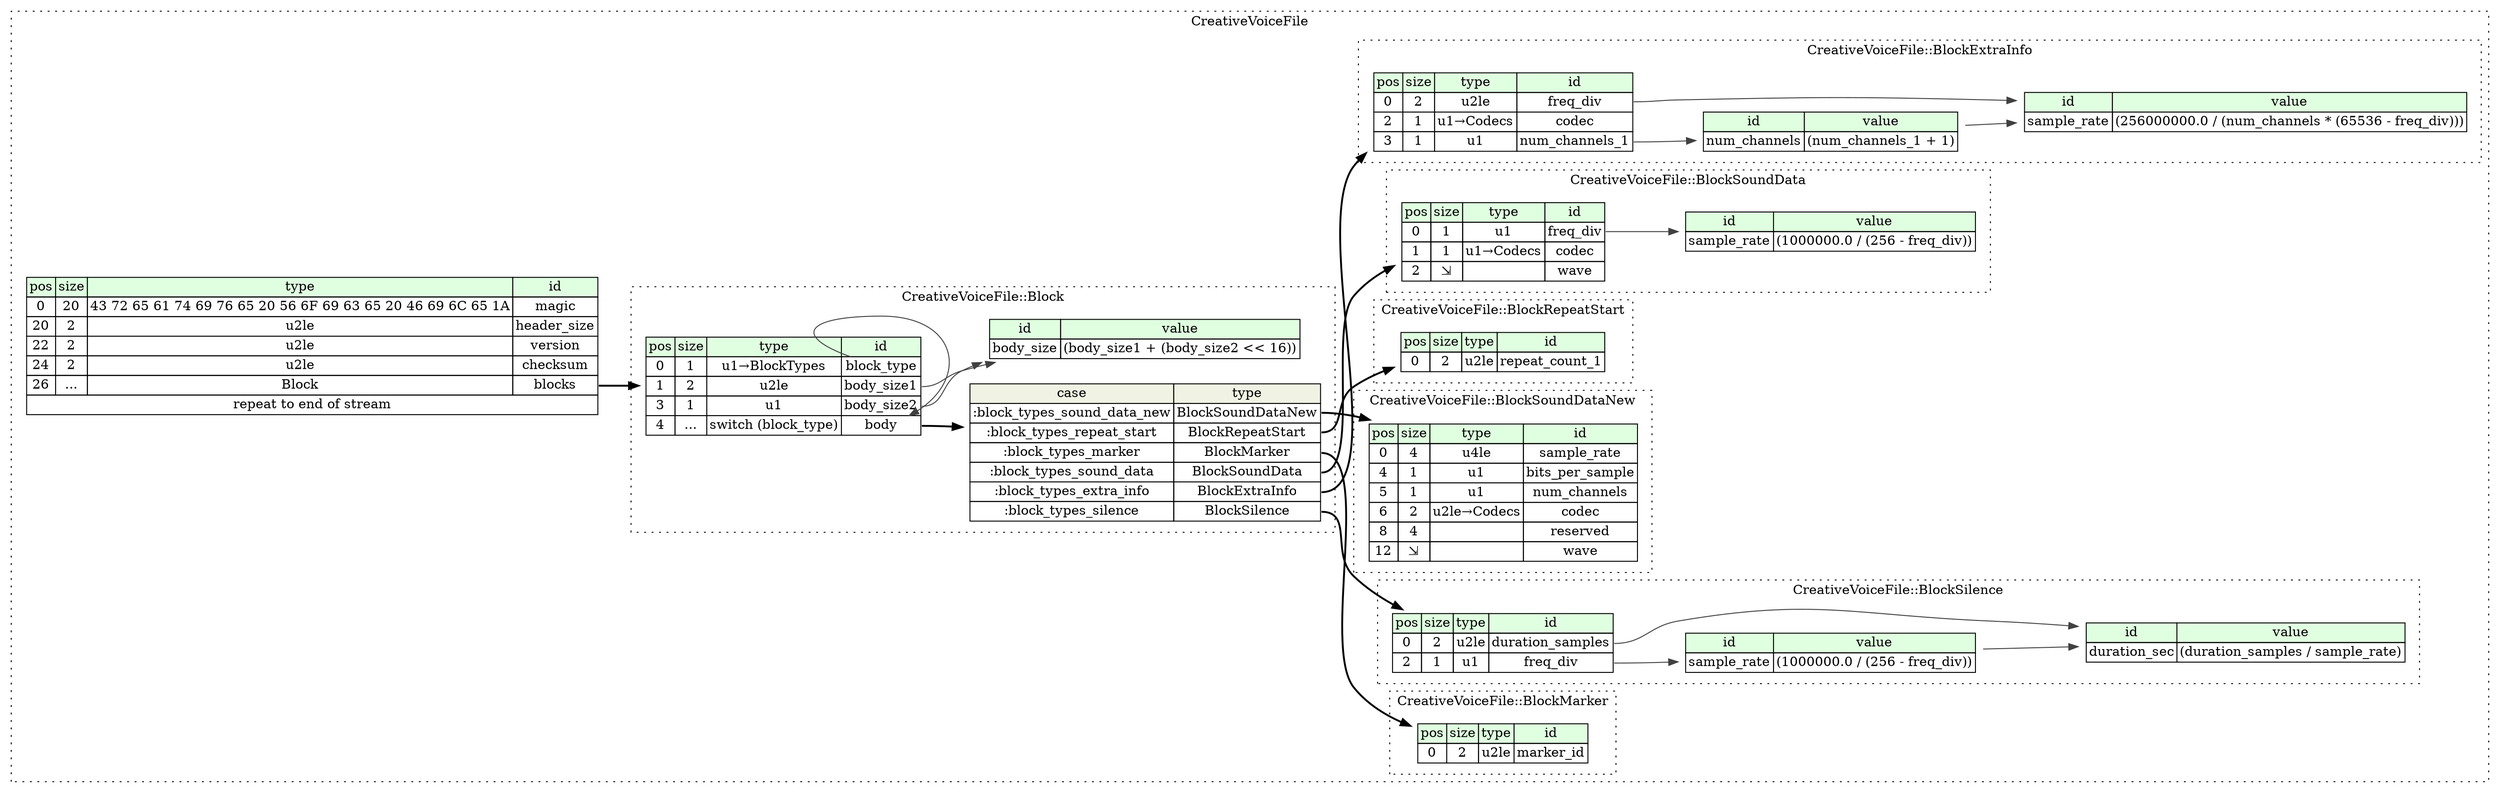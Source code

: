 digraph {
	rankdir=LR;
	node [shape=plaintext];
	subgraph cluster__creative_voice_file {
		label="CreativeVoiceFile";
		graph[style=dotted];

		creative_voice_file__seq [label=<<TABLE BORDER="0" CELLBORDER="1" CELLSPACING="0">
			<TR><TD BGCOLOR="#E0FFE0">pos</TD><TD BGCOLOR="#E0FFE0">size</TD><TD BGCOLOR="#E0FFE0">type</TD><TD BGCOLOR="#E0FFE0">id</TD></TR>
			<TR><TD PORT="magic_pos">0</TD><TD PORT="magic_size">20</TD><TD>43 72 65 61 74 69 76 65 20 56 6F 69 63 65 20 46 69 6C 65 1A</TD><TD PORT="magic_type">magic</TD></TR>
			<TR><TD PORT="header_size_pos">20</TD><TD PORT="header_size_size">2</TD><TD>u2le</TD><TD PORT="header_size_type">header_size</TD></TR>
			<TR><TD PORT="version_pos">22</TD><TD PORT="version_size">2</TD><TD>u2le</TD><TD PORT="version_type">version</TD></TR>
			<TR><TD PORT="checksum_pos">24</TD><TD PORT="checksum_size">2</TD><TD>u2le</TD><TD PORT="checksum_type">checksum</TD></TR>
			<TR><TD PORT="blocks_pos">26</TD><TD PORT="blocks_size">...</TD><TD>Block</TD><TD PORT="blocks_type">blocks</TD></TR>
			<TR><TD COLSPAN="4" PORT="blocks__repeat">repeat to end of stream</TD></TR>
		</TABLE>>];
		subgraph cluster__block_marker {
			label="CreativeVoiceFile::BlockMarker";
			graph[style=dotted];

			block_marker__seq [label=<<TABLE BORDER="0" CELLBORDER="1" CELLSPACING="0">
				<TR><TD BGCOLOR="#E0FFE0">pos</TD><TD BGCOLOR="#E0FFE0">size</TD><TD BGCOLOR="#E0FFE0">type</TD><TD BGCOLOR="#E0FFE0">id</TD></TR>
				<TR><TD PORT="marker_id_pos">0</TD><TD PORT="marker_id_size">2</TD><TD>u2le</TD><TD PORT="marker_id_type">marker_id</TD></TR>
			</TABLE>>];
		}
		subgraph cluster__block_silence {
			label="CreativeVoiceFile::BlockSilence";
			graph[style=dotted];

			block_silence__seq [label=<<TABLE BORDER="0" CELLBORDER="1" CELLSPACING="0">
				<TR><TD BGCOLOR="#E0FFE0">pos</TD><TD BGCOLOR="#E0FFE0">size</TD><TD BGCOLOR="#E0FFE0">type</TD><TD BGCOLOR="#E0FFE0">id</TD></TR>
				<TR><TD PORT="duration_samples_pos">0</TD><TD PORT="duration_samples_size">2</TD><TD>u2le</TD><TD PORT="duration_samples_type">duration_samples</TD></TR>
				<TR><TD PORT="freq_div_pos">2</TD><TD PORT="freq_div_size">1</TD><TD>u1</TD><TD PORT="freq_div_type">freq_div</TD></TR>
			</TABLE>>];
			block_silence__inst__sample_rate [label=<<TABLE BORDER="0" CELLBORDER="1" CELLSPACING="0">
				<TR><TD BGCOLOR="#E0FFE0">id</TD><TD BGCOLOR="#E0FFE0">value</TD></TR>
				<TR><TD>sample_rate</TD><TD>(1000000.0 / (256 - freq_div))</TD></TR>
			</TABLE>>];
			block_silence__inst__duration_sec [label=<<TABLE BORDER="0" CELLBORDER="1" CELLSPACING="0">
				<TR><TD BGCOLOR="#E0FFE0">id</TD><TD BGCOLOR="#E0FFE0">value</TD></TR>
				<TR><TD>duration_sec</TD><TD>(duration_samples / sample_rate)</TD></TR>
			</TABLE>>];
		}
		subgraph cluster__block_sound_data_new {
			label="CreativeVoiceFile::BlockSoundDataNew";
			graph[style=dotted];

			block_sound_data_new__seq [label=<<TABLE BORDER="0" CELLBORDER="1" CELLSPACING="0">
				<TR><TD BGCOLOR="#E0FFE0">pos</TD><TD BGCOLOR="#E0FFE0">size</TD><TD BGCOLOR="#E0FFE0">type</TD><TD BGCOLOR="#E0FFE0">id</TD></TR>
				<TR><TD PORT="sample_rate_pos">0</TD><TD PORT="sample_rate_size">4</TD><TD>u4le</TD><TD PORT="sample_rate_type">sample_rate</TD></TR>
				<TR><TD PORT="bits_per_sample_pos">4</TD><TD PORT="bits_per_sample_size">1</TD><TD>u1</TD><TD PORT="bits_per_sample_type">bits_per_sample</TD></TR>
				<TR><TD PORT="num_channels_pos">5</TD><TD PORT="num_channels_size">1</TD><TD>u1</TD><TD PORT="num_channels_type">num_channels</TD></TR>
				<TR><TD PORT="codec_pos">6</TD><TD PORT="codec_size">2</TD><TD>u2le→Codecs</TD><TD PORT="codec_type">codec</TD></TR>
				<TR><TD PORT="reserved_pos">8</TD><TD PORT="reserved_size">4</TD><TD></TD><TD PORT="reserved_type">reserved</TD></TR>
				<TR><TD PORT="wave_pos">12</TD><TD PORT="wave_size">⇲</TD><TD></TD><TD PORT="wave_type">wave</TD></TR>
			</TABLE>>];
		}
		subgraph cluster__block {
			label="CreativeVoiceFile::Block";
			graph[style=dotted];

			block__seq [label=<<TABLE BORDER="0" CELLBORDER="1" CELLSPACING="0">
				<TR><TD BGCOLOR="#E0FFE0">pos</TD><TD BGCOLOR="#E0FFE0">size</TD><TD BGCOLOR="#E0FFE0">type</TD><TD BGCOLOR="#E0FFE0">id</TD></TR>
				<TR><TD PORT="block_type_pos">0</TD><TD PORT="block_type_size">1</TD><TD>u1→BlockTypes</TD><TD PORT="block_type_type">block_type</TD></TR>
				<TR><TD PORT="body_size1_pos">1</TD><TD PORT="body_size1_size">2</TD><TD>u2le</TD><TD PORT="body_size1_type">body_size1</TD></TR>
				<TR><TD PORT="body_size2_pos">3</TD><TD PORT="body_size2_size">1</TD><TD>u1</TD><TD PORT="body_size2_type">body_size2</TD></TR>
				<TR><TD PORT="body_pos">4</TD><TD PORT="body_size">...</TD><TD>switch (block_type)</TD><TD PORT="body_type">body</TD></TR>
			</TABLE>>];
			block__inst__body_size [label=<<TABLE BORDER="0" CELLBORDER="1" CELLSPACING="0">
				<TR><TD BGCOLOR="#E0FFE0">id</TD><TD BGCOLOR="#E0FFE0">value</TD></TR>
				<TR><TD>body_size</TD><TD>(body_size1 + (body_size2 &lt;&lt; 16))</TD></TR>
			</TABLE>>];
block__seq_body_switch [label=<<TABLE BORDER="0" CELLBORDER="1" CELLSPACING="0">
	<TR><TD BGCOLOR="#F0F2E4">case</TD><TD BGCOLOR="#F0F2E4">type</TD></TR>
	<TR><TD>:block_types_sound_data_new</TD><TD PORT="case0">BlockSoundDataNew</TD></TR>
	<TR><TD>:block_types_repeat_start</TD><TD PORT="case1">BlockRepeatStart</TD></TR>
	<TR><TD>:block_types_marker</TD><TD PORT="case2">BlockMarker</TD></TR>
	<TR><TD>:block_types_sound_data</TD><TD PORT="case3">BlockSoundData</TD></TR>
	<TR><TD>:block_types_extra_info</TD><TD PORT="case4">BlockExtraInfo</TD></TR>
	<TR><TD>:block_types_silence</TD><TD PORT="case5">BlockSilence</TD></TR>
</TABLE>>];
		}
		subgraph cluster__block_repeat_start {
			label="CreativeVoiceFile::BlockRepeatStart";
			graph[style=dotted];

			block_repeat_start__seq [label=<<TABLE BORDER="0" CELLBORDER="1" CELLSPACING="0">
				<TR><TD BGCOLOR="#E0FFE0">pos</TD><TD BGCOLOR="#E0FFE0">size</TD><TD BGCOLOR="#E0FFE0">type</TD><TD BGCOLOR="#E0FFE0">id</TD></TR>
				<TR><TD PORT="repeat_count_1_pos">0</TD><TD PORT="repeat_count_1_size">2</TD><TD>u2le</TD><TD PORT="repeat_count_1_type">repeat_count_1</TD></TR>
			</TABLE>>];
		}
		subgraph cluster__block_sound_data {
			label="CreativeVoiceFile::BlockSoundData";
			graph[style=dotted];

			block_sound_data__seq [label=<<TABLE BORDER="0" CELLBORDER="1" CELLSPACING="0">
				<TR><TD BGCOLOR="#E0FFE0">pos</TD><TD BGCOLOR="#E0FFE0">size</TD><TD BGCOLOR="#E0FFE0">type</TD><TD BGCOLOR="#E0FFE0">id</TD></TR>
				<TR><TD PORT="freq_div_pos">0</TD><TD PORT="freq_div_size">1</TD><TD>u1</TD><TD PORT="freq_div_type">freq_div</TD></TR>
				<TR><TD PORT="codec_pos">1</TD><TD PORT="codec_size">1</TD><TD>u1→Codecs</TD><TD PORT="codec_type">codec</TD></TR>
				<TR><TD PORT="wave_pos">2</TD><TD PORT="wave_size">⇲</TD><TD></TD><TD PORT="wave_type">wave</TD></TR>
			</TABLE>>];
			block_sound_data__inst__sample_rate [label=<<TABLE BORDER="0" CELLBORDER="1" CELLSPACING="0">
				<TR><TD BGCOLOR="#E0FFE0">id</TD><TD BGCOLOR="#E0FFE0">value</TD></TR>
				<TR><TD>sample_rate</TD><TD>(1000000.0 / (256 - freq_div))</TD></TR>
			</TABLE>>];
		}
		subgraph cluster__block_extra_info {
			label="CreativeVoiceFile::BlockExtraInfo";
			graph[style=dotted];

			block_extra_info__seq [label=<<TABLE BORDER="0" CELLBORDER="1" CELLSPACING="0">
				<TR><TD BGCOLOR="#E0FFE0">pos</TD><TD BGCOLOR="#E0FFE0">size</TD><TD BGCOLOR="#E0FFE0">type</TD><TD BGCOLOR="#E0FFE0">id</TD></TR>
				<TR><TD PORT="freq_div_pos">0</TD><TD PORT="freq_div_size">2</TD><TD>u2le</TD><TD PORT="freq_div_type">freq_div</TD></TR>
				<TR><TD PORT="codec_pos">2</TD><TD PORT="codec_size">1</TD><TD>u1→Codecs</TD><TD PORT="codec_type">codec</TD></TR>
				<TR><TD PORT="num_channels_1_pos">3</TD><TD PORT="num_channels_1_size">1</TD><TD>u1</TD><TD PORT="num_channels_1_type">num_channels_1</TD></TR>
			</TABLE>>];
			block_extra_info__inst__num_channels [label=<<TABLE BORDER="0" CELLBORDER="1" CELLSPACING="0">
				<TR><TD BGCOLOR="#E0FFE0">id</TD><TD BGCOLOR="#E0FFE0">value</TD></TR>
				<TR><TD>num_channels</TD><TD>(num_channels_1 + 1)</TD></TR>
			</TABLE>>];
			block_extra_info__inst__sample_rate [label=<<TABLE BORDER="0" CELLBORDER="1" CELLSPACING="0">
				<TR><TD BGCOLOR="#E0FFE0">id</TD><TD BGCOLOR="#E0FFE0">value</TD></TR>
				<TR><TD>sample_rate</TD><TD>(256000000.0 / (num_channels * (65536 - freq_div)))</TD></TR>
			</TABLE>>];
		}
	}
	creative_voice_file__seq:blocks_type -> block__seq [style=bold];
	block_silence__seq:freq_div_type -> block_silence__inst__sample_rate [color="#404040"];
	block_silence__seq:duration_samples_type -> block_silence__inst__duration_sec [color="#404040"];
	block_silence__inst__sample_rate:sample_rate_type -> block_silence__inst__duration_sec [color="#404040"];
	block__seq:body_type -> block__seq_body_switch [style=bold];
	block__seq_body_switch:case0 -> block_sound_data_new__seq [style=bold];
	block__seq_body_switch:case1 -> block_repeat_start__seq [style=bold];
	block__seq_body_switch:case2 -> block_marker__seq [style=bold];
	block__seq_body_switch:case3 -> block_sound_data__seq [style=bold];
	block__seq_body_switch:case4 -> block_extra_info__seq [style=bold];
	block__seq_body_switch:case5 -> block_silence__seq [style=bold];
	block__seq:block_type_type -> block__seq:body_type [color="#404040"];
	block__seq:body_size1_type -> block__inst__body_size [color="#404040"];
	block__seq:body_size2_type -> block__inst__body_size [color="#404040"];
	block_sound_data__seq:freq_div_type -> block_sound_data__inst__sample_rate [color="#404040"];
	block_extra_info__seq:num_channels_1_type -> block_extra_info__inst__num_channels [color="#404040"];
	block_extra_info__inst__num_channels:num_channels_type -> block_extra_info__inst__sample_rate [color="#404040"];
	block_extra_info__seq:freq_div_type -> block_extra_info__inst__sample_rate [color="#404040"];
}
